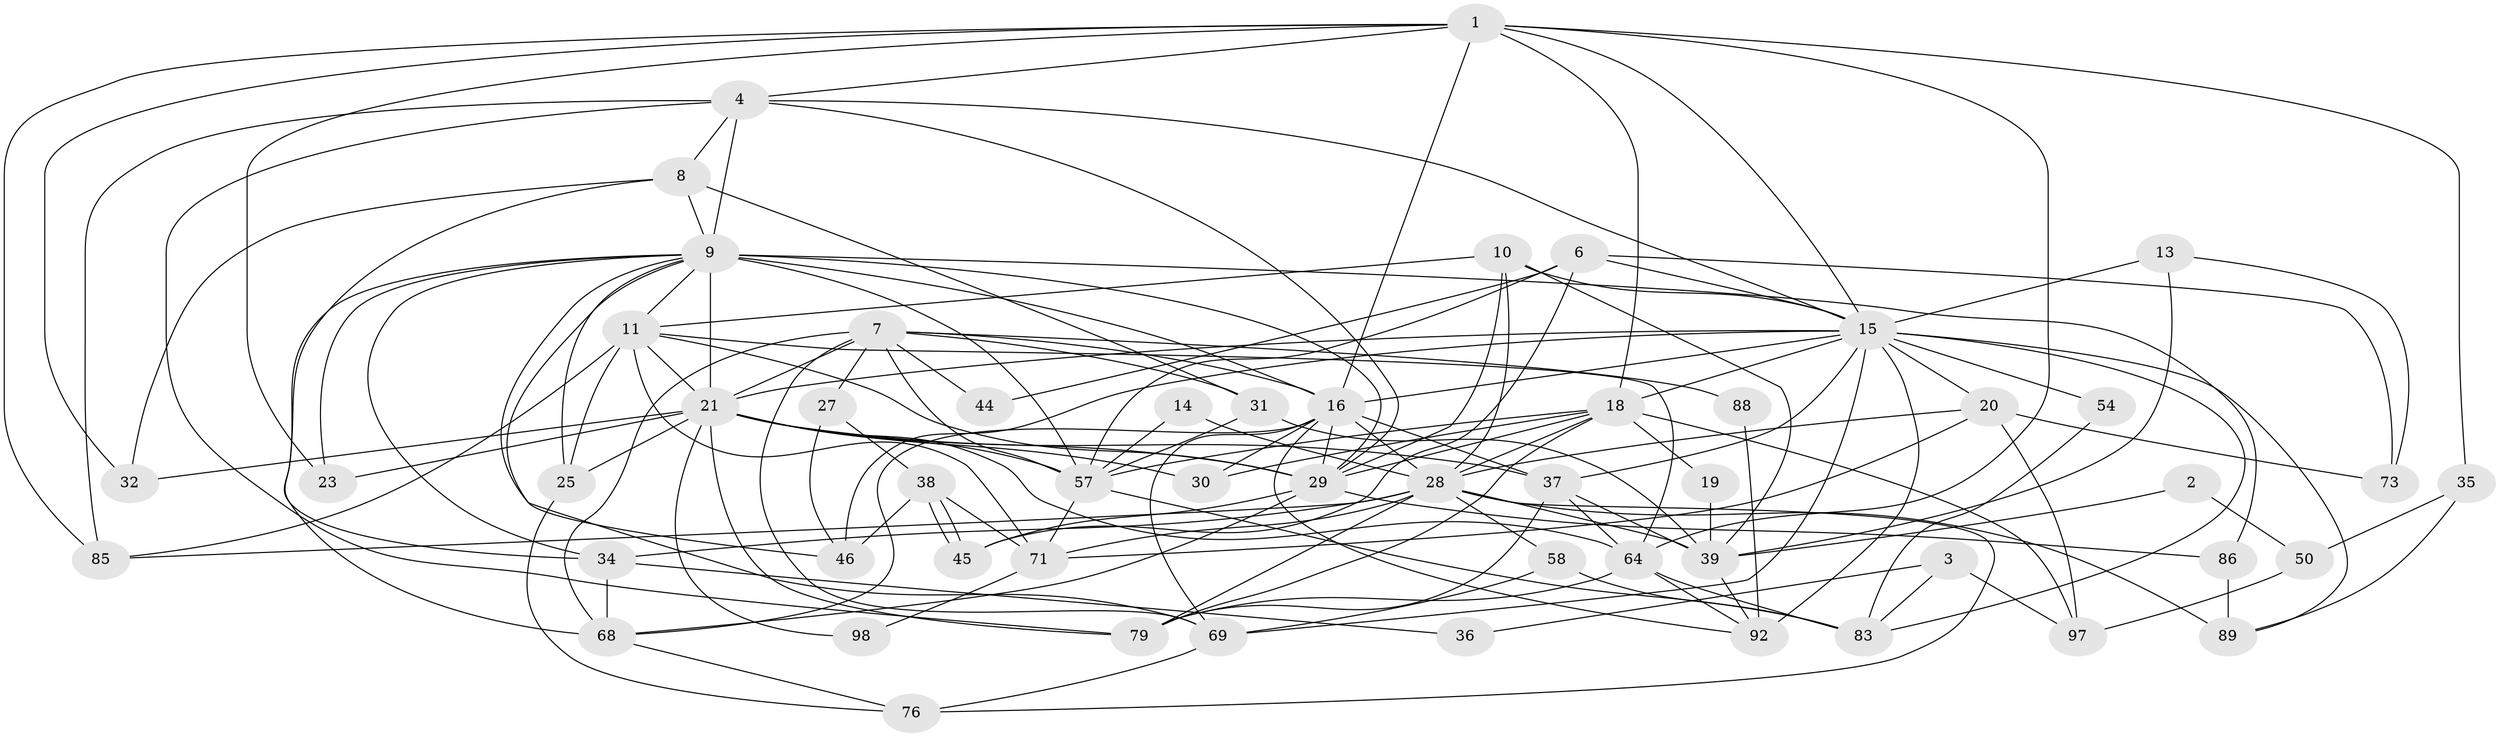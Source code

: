 // original degree distribution, {3: 0.3148148148148148, 2: 0.1388888888888889, 4: 0.19444444444444445, 5: 0.19444444444444445, 6: 0.10185185185185185, 7: 0.037037037037037035, 8: 0.009259259259259259, 9: 0.009259259259259259}
// Generated by graph-tools (version 1.1) at 2025/15/03/09/25 04:15:13]
// undirected, 54 vertices, 148 edges
graph export_dot {
graph [start="1"]
  node [color=gray90,style=filled];
  1 [super="+56+33+17"];
  2;
  3;
  4 [super="+5"];
  6;
  7 [super="+22"];
  8 [super="+84"];
  9 [super="+48+51+55"];
  10;
  11 [super="+77+12+96"];
  13;
  14;
  15 [super="+107+47+43"];
  16 [super="+24+62+26"];
  18 [super="+49"];
  19;
  20 [super="+41"];
  21 [super="+70+66+61"];
  23;
  25 [super="+78"];
  27;
  28 [super="+75+52"];
  29 [super="+42+60+102"];
  30 [super="+108"];
  31 [super="+40"];
  32;
  34 [super="+59"];
  35;
  36;
  37 [super="+93"];
  38;
  39 [super="+63+67"];
  44;
  45;
  46;
  50;
  54;
  57 [super="+94+80"];
  58;
  64 [super="+74"];
  68 [super="+103"];
  69 [super="+95"];
  71 [super="+72+106"];
  73;
  76;
  79;
  83;
  85;
  86;
  88;
  89;
  92;
  97;
  98;
  1 -- 64;
  1 -- 4;
  1 -- 32;
  1 -- 18;
  1 -- 35;
  1 -- 85;
  1 -- 23;
  1 -- 16;
  1 -- 15;
  2 -- 50;
  2 -- 39;
  3 -- 83;
  3 -- 97;
  3 -- 36;
  4 -- 85;
  4 -- 8;
  4 -- 79;
  4 -- 29;
  4 -- 9;
  4 -- 15;
  6 -- 45;
  6 -- 15;
  6 -- 44;
  6 -- 73;
  6 -- 57;
  7 -- 68 [weight=2];
  7 -- 69;
  7 -- 44;
  7 -- 88;
  7 -- 27;
  7 -- 31;
  7 -- 57;
  7 -- 21;
  7 -- 16;
  8 -- 31;
  8 -- 34;
  8 -- 9;
  8 -- 32;
  9 -- 69;
  9 -- 34;
  9 -- 46;
  9 -- 21;
  9 -- 16 [weight=2];
  9 -- 68;
  9 -- 25;
  9 -- 57 [weight=3];
  9 -- 86;
  9 -- 23;
  9 -- 11;
  9 -- 29;
  10 -- 39;
  10 -- 29;
  10 -- 28;
  10 -- 11;
  10 -- 15;
  11 -- 64;
  11 -- 71 [weight=3];
  11 -- 29;
  11 -- 85;
  11 -- 25;
  11 -- 21;
  13 -- 73;
  13 -- 39;
  13 -- 15;
  14 -- 57;
  14 -- 28;
  15 -- 83;
  15 -- 46;
  15 -- 37;
  15 -- 16;
  15 -- 18;
  15 -- 69;
  15 -- 20;
  15 -- 21;
  15 -- 54;
  15 -- 89;
  15 -- 92 [weight=2];
  16 -- 69;
  16 -- 92;
  16 -- 28;
  16 -- 29;
  16 -- 37;
  16 -- 30;
  16 -- 68;
  18 -- 30 [weight=2];
  18 -- 97;
  18 -- 79;
  18 -- 19;
  18 -- 57;
  18 -- 28;
  18 -- 29;
  19 -- 39;
  20 -- 71;
  20 -- 73;
  20 -- 28;
  20 -- 97;
  21 -- 30;
  21 -- 98;
  21 -- 32;
  21 -- 79;
  21 -- 64;
  21 -- 23;
  21 -- 37;
  21 -- 25;
  21 -- 57;
  21 -- 29;
  25 -- 76;
  27 -- 46;
  27 -- 38;
  28 -- 79;
  28 -- 76;
  28 -- 34 [weight=2];
  28 -- 58;
  28 -- 71;
  28 -- 89 [weight=2];
  28 -- 39;
  28 -- 85;
  29 -- 86;
  29 -- 45;
  29 -- 68;
  31 -- 57;
  31 -- 39;
  34 -- 36;
  34 -- 68;
  35 -- 89;
  35 -- 50;
  37 -- 64;
  37 -- 39;
  37 -- 79;
  38 -- 45;
  38 -- 45;
  38 -- 46;
  38 -- 71;
  39 -- 92;
  50 -- 97;
  54 -- 83;
  57 -- 83;
  57 -- 71;
  58 -- 83;
  58 -- 69;
  64 -- 79;
  64 -- 92;
  64 -- 83;
  68 -- 76;
  69 -- 76;
  71 -- 98;
  86 -- 89;
  88 -- 92;
}
